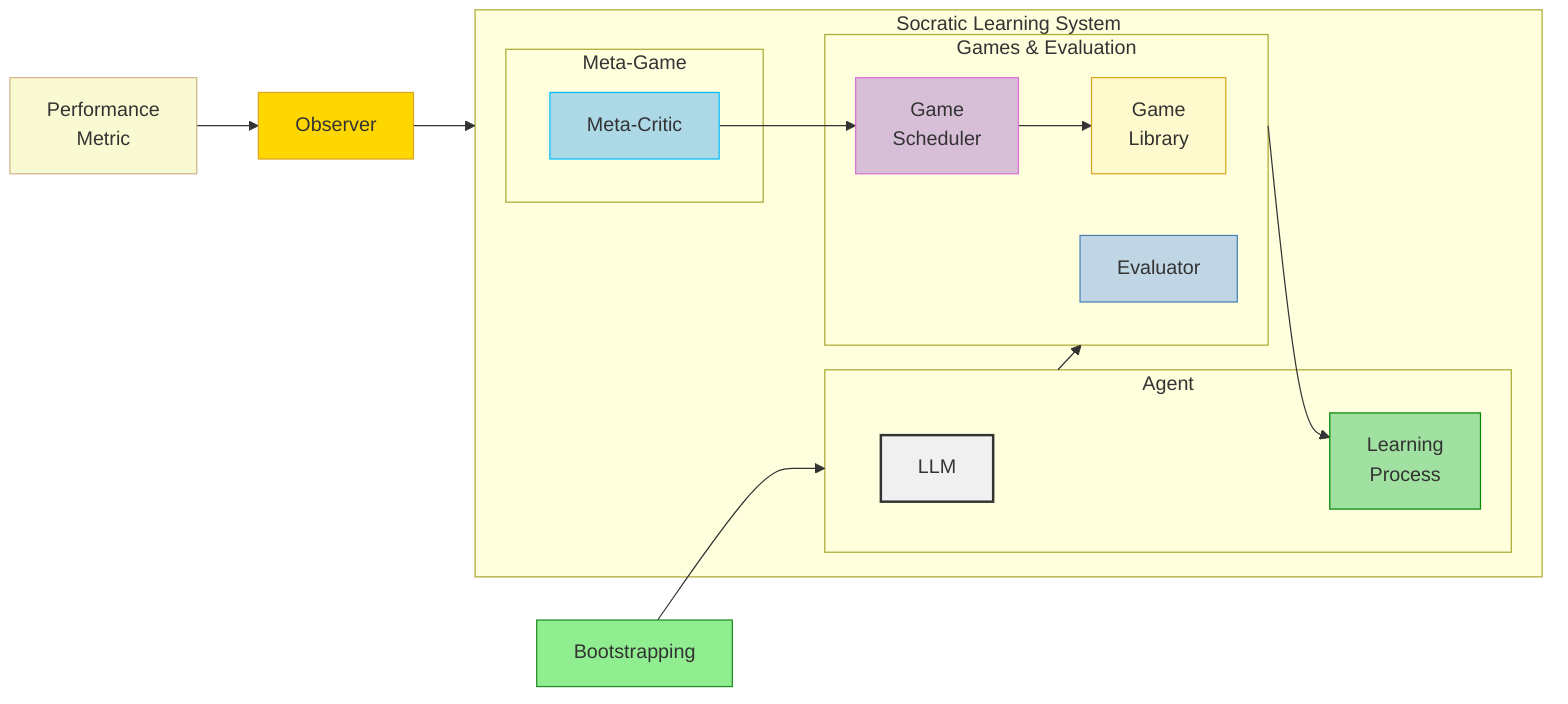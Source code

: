 graph LR
    subgraph SocraticLearning["Socratic&nbsp;Learning&nbsp;System"]

        subgraph Agent["Agent"]
            LLM["LLM"]
            Learning["Learning<br>Process"]
            style LLM fill:#f0f0f0,stroke:#333,stroke-width:2px
            style Learning fill:#a0e0a0,stroke:#080
        end

        subgraph Games["Games&nbsp;&&nbsp;Evaluation"]
            GameLibrary["Game<br>Library"]
            GameScheduler["Game<br>Scheduler"]
            Evaluator["Evaluator"]
            style GameLibrary fill:#fffacd,stroke:#daa520
            style GameScheduler fill:#d8bfd8,stroke:#da70d6
            style Evaluator fill:#c0d6e4,stroke:#4682b4

        end

        subgraph Meta["Meta#8209;Game"]
            MetaCritic["Meta-Critic"]
            style MetaCritic fill:#add8e6,stroke:#00bfff
        end

        Agent --> Games
        Games --> Learning
        Learning --> Agent
        MetaCritic --> GameScheduler
        GameScheduler --> GameLibrary


    end

    Observer["Observer"]
    Performance["Performance<br>Metric"] --> Observer
    style Observer fill:#FFD700,stroke:#DAA520
    style Performance fill:#FAFAD2,stroke:#D2B48C


    Observer --> SocraticLearning



    Bootstrapping["Bootstrapping"] --> Agent
     style Bootstrapping fill:#90ee90,stroke:#228b22